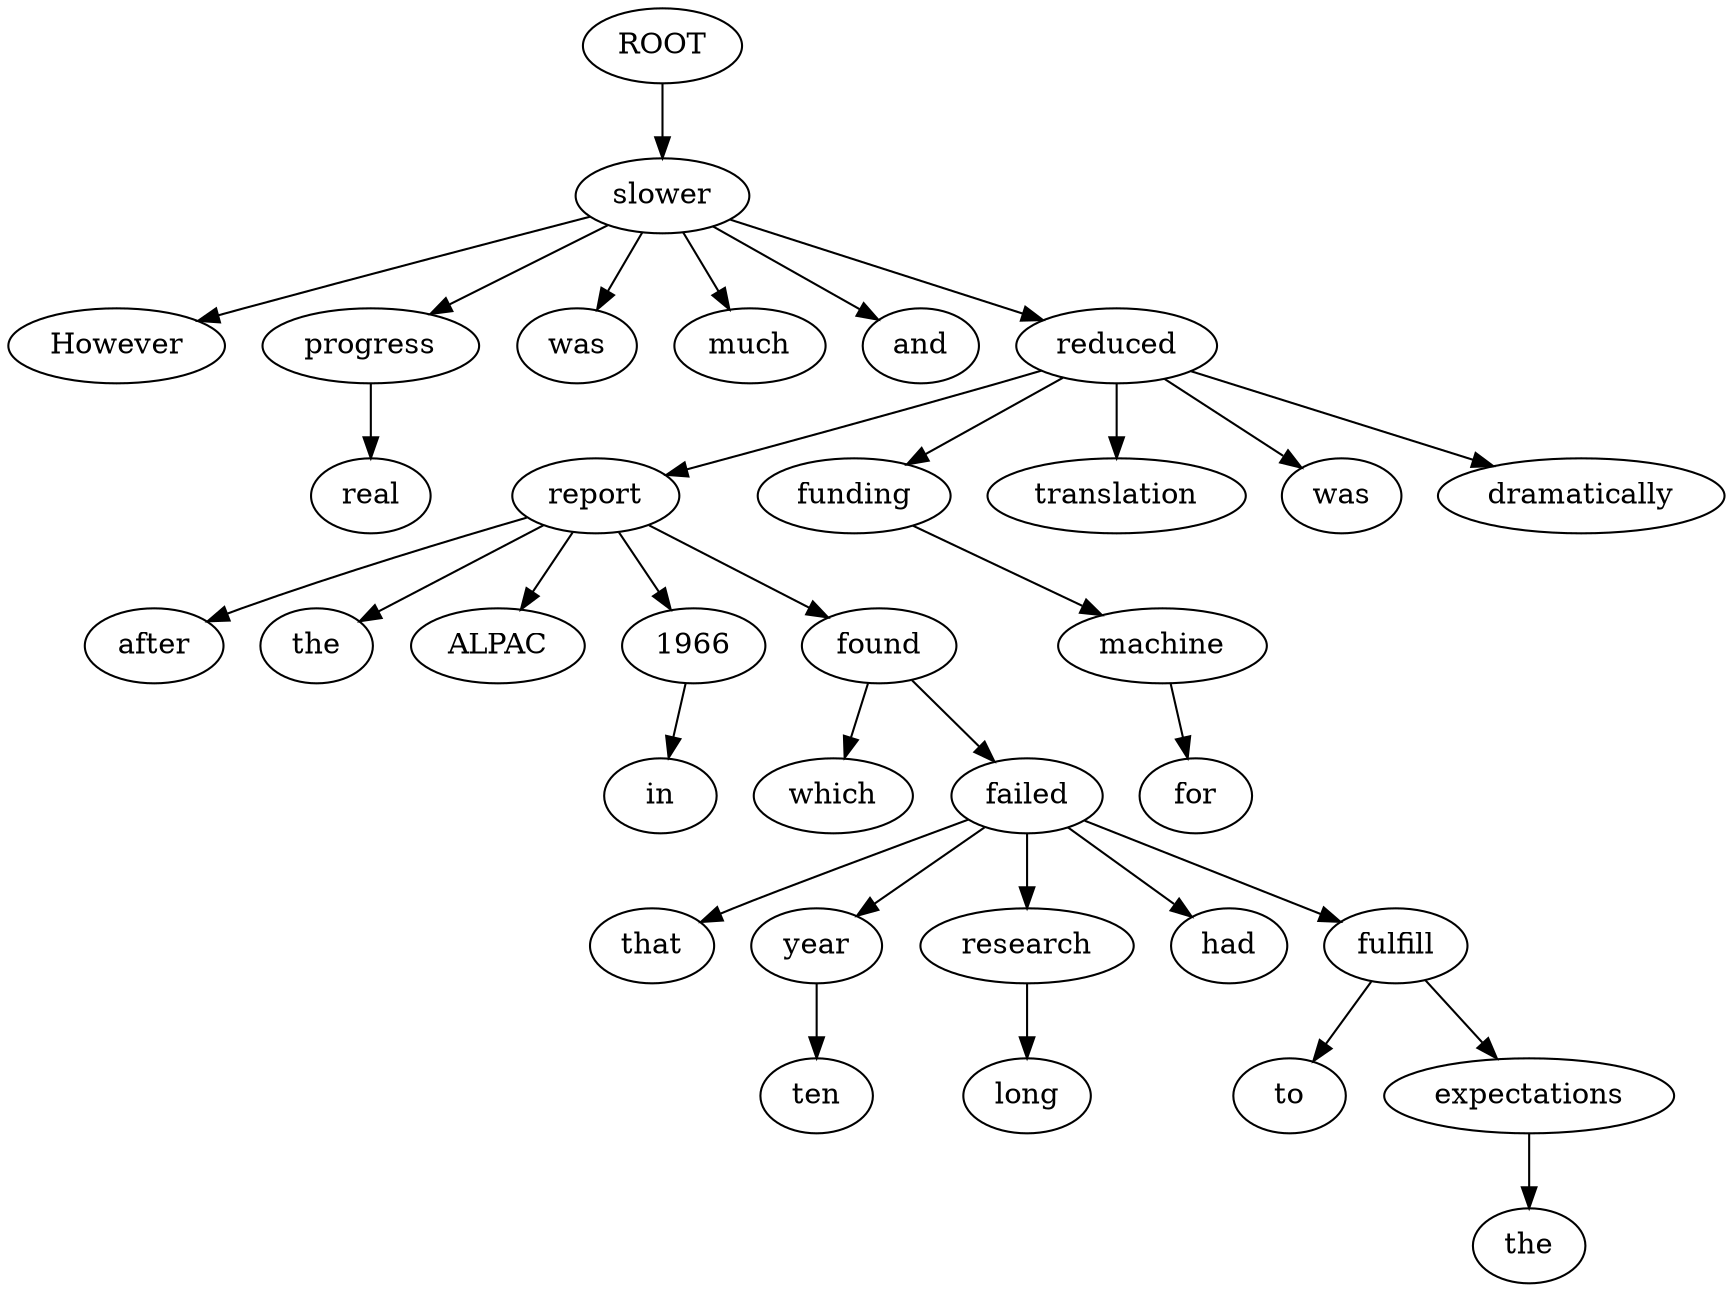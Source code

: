 digraph graph7 {
	node0 [label="ROOT"];
	node1 [label="However"];
	node3 [label="real"];
	node4 [label="progress"];
	node5 [label="was"];
	node6 [label="much"];
	node7 [label="slower"];
	node9 [label="and"];
	node10 [label="after"];
	node11 [label="the"];
	node12 [label="ALPAC"];
	node13 [label="report"];
	node14 [label="in"];
	node15 [label="1966"];
	node17 [label="which"];
	node18 [label="found"];
	node19 [label="that"];
	node20 [label="ten"];
	node21 [label="year"];
	node22 [label="long"];
	node23 [label="research"];
	node24 [label="had"];
	node25 [label="failed"];
	node26 [label="to"];
	node27 [label="fulfill"];
	node28 [label="the"];
	node29 [label="expectations"];
	node31 [label="funding"];
	node32 [label="for"];
	node33 [label="machine"];
	node34 [label="translation"];
	node35 [label="was"];
	node36 [label="dramatically"];
	node37 [label="reduced"];
	node0 -> node7;
	node7 -> node1;
	node4 -> node3;
	node7 -> node4;
	node7 -> node5;
	node7 -> node6;
	node7 -> node9;
	node13 -> node10;
	node13 -> node11;
	node13 -> node12;
	node37 -> node13;
	node15 -> node14;
	node13 -> node15;
	node18 -> node17;
	node13 -> node18;
	node25 -> node19;
	node21 -> node20;
	node25 -> node21;
	node23 -> node22;
	node25 -> node23;
	node25 -> node24;
	node18 -> node25;
	node27 -> node26;
	node25 -> node27;
	node29 -> node28;
	node27 -> node29;
	node37 -> node31;
	node33 -> node32;
	node31 -> node33;
	node37 -> node34;
	node37 -> node35;
	node37 -> node36;
	node7 -> node37;
}
